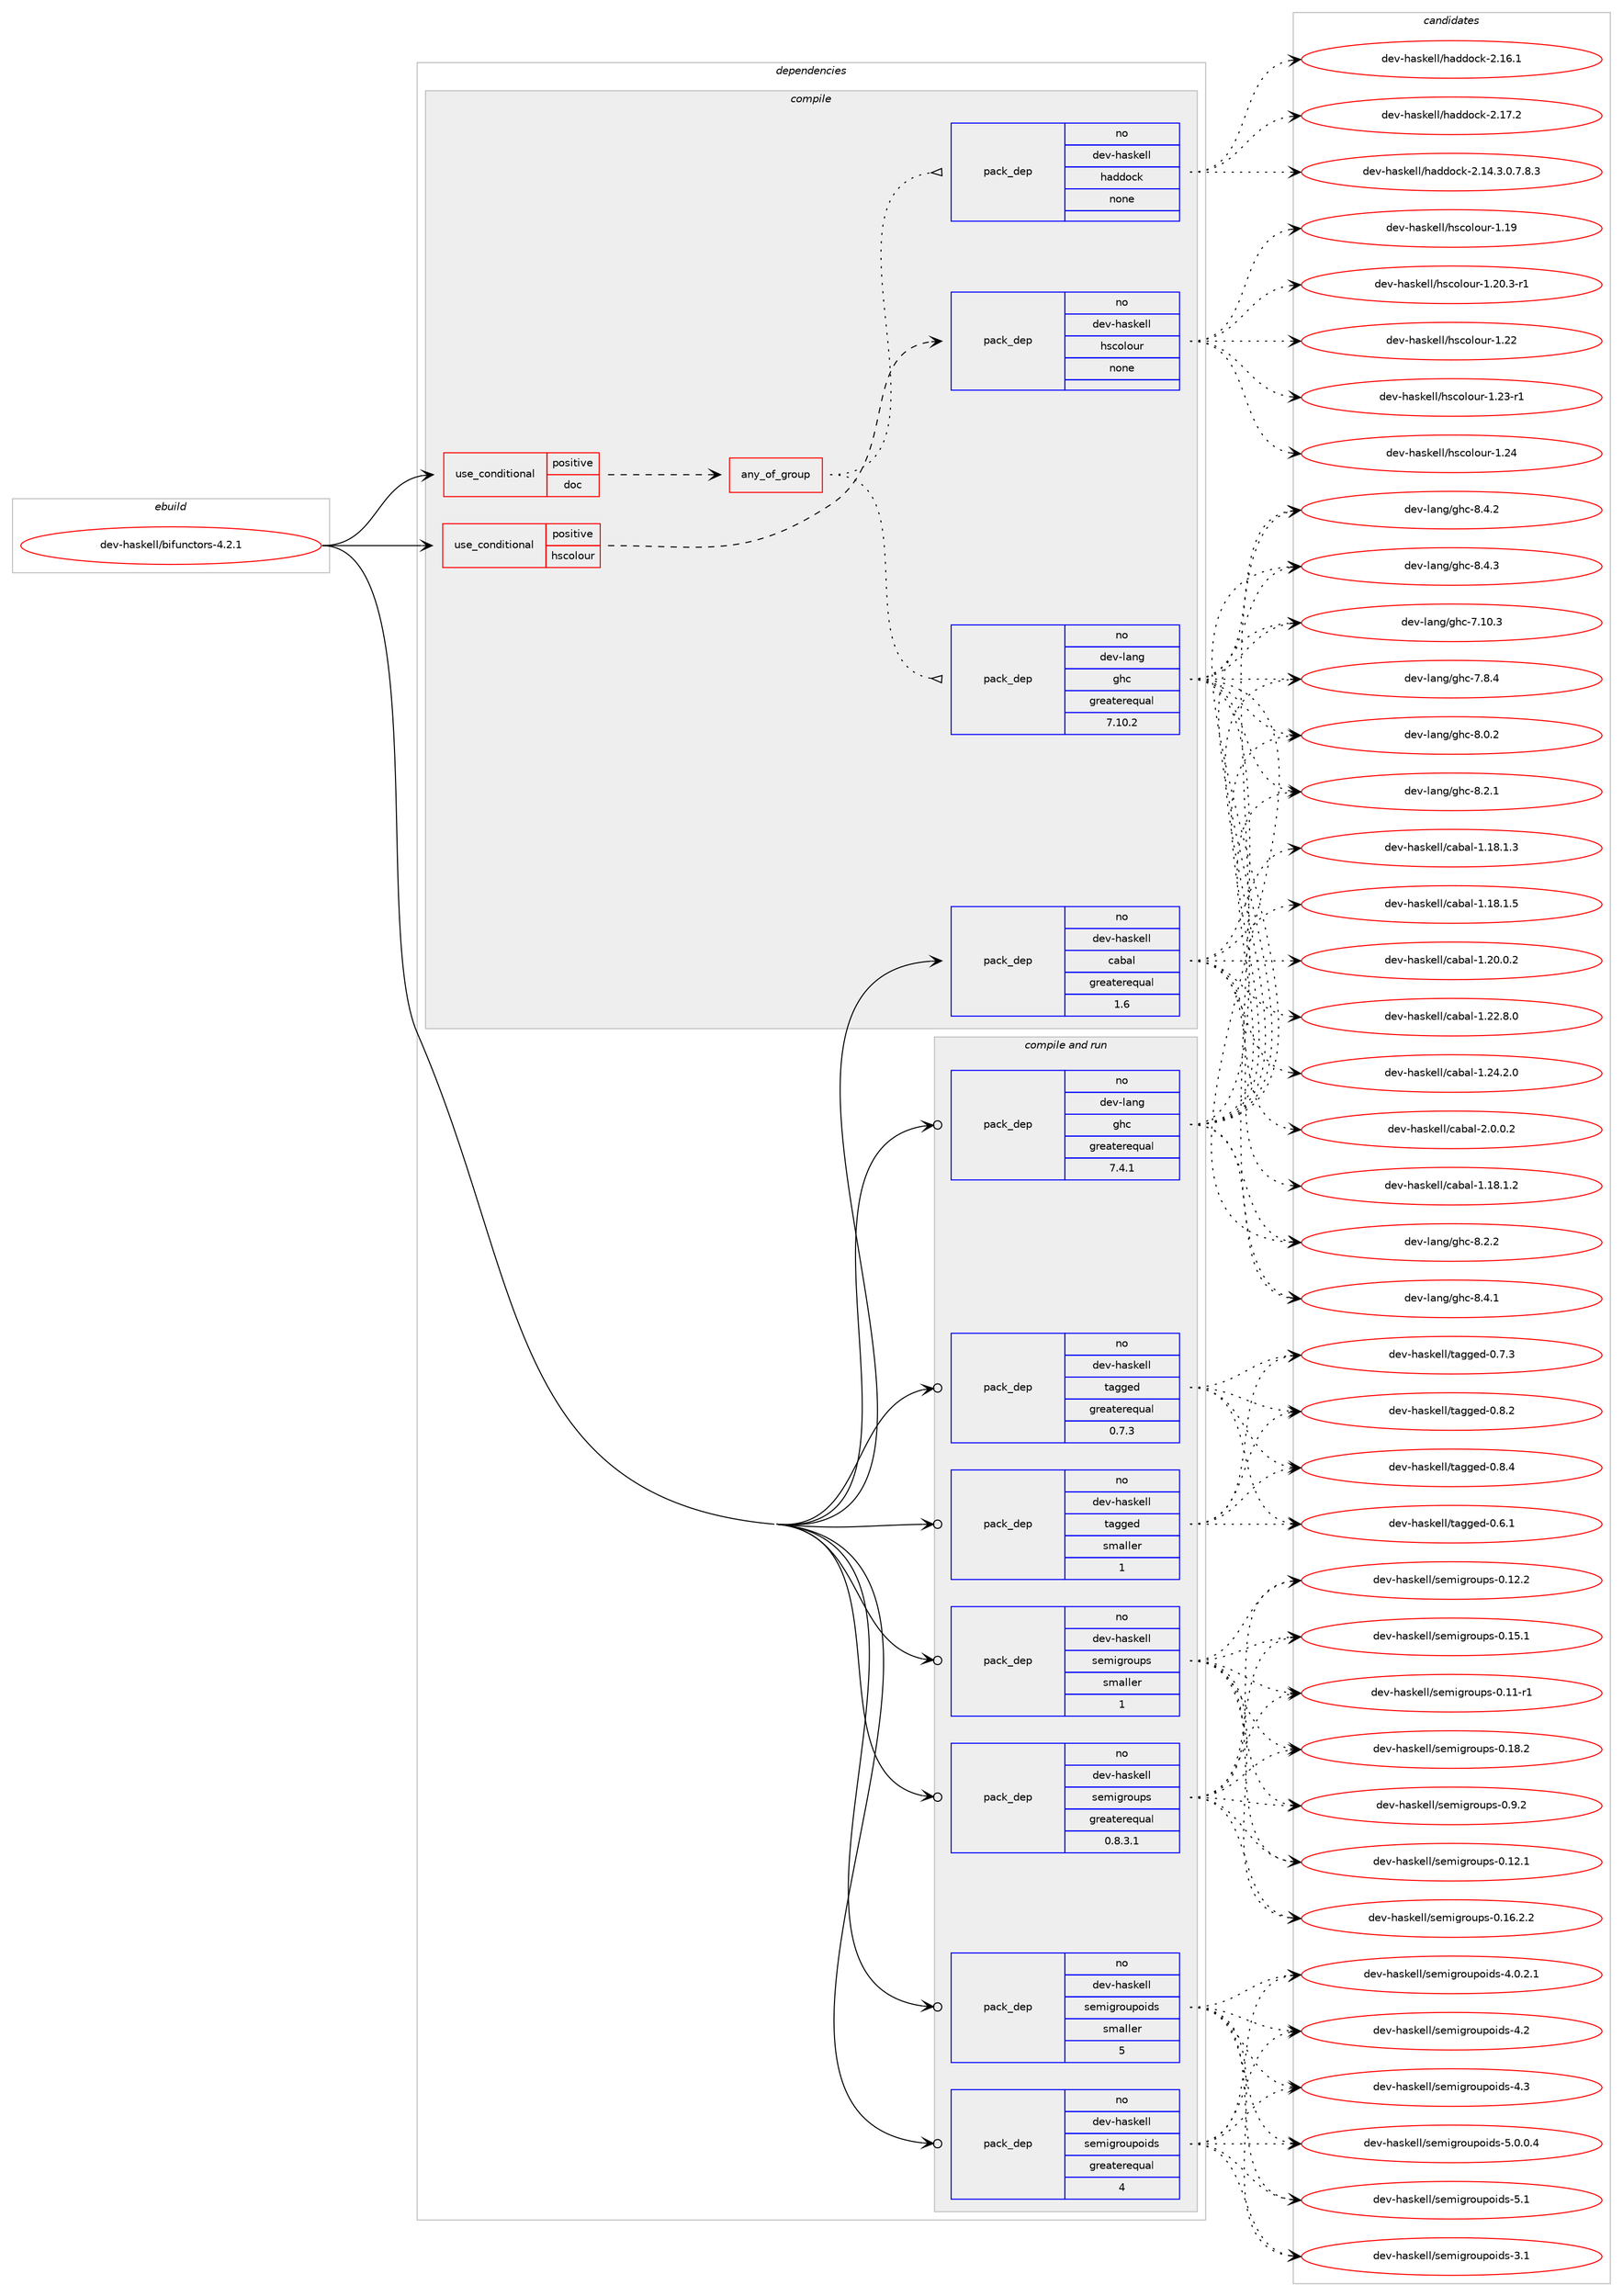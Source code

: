 digraph prolog {

# *************
# Graph options
# *************

newrank=true;
concentrate=true;
compound=true;
graph [rankdir=LR,fontname=Helvetica,fontsize=10,ranksep=1.5];#, ranksep=2.5, nodesep=0.2];
edge  [arrowhead=vee];
node  [fontname=Helvetica,fontsize=10];

# **********
# The ebuild
# **********

subgraph cluster_leftcol {
color=gray;
rank=same;
label=<<i>ebuild</i>>;
id [label="dev-haskell/bifunctors-4.2.1", color=red, width=4, href="../dev-haskell/bifunctors-4.2.1.svg"];
}

# ****************
# The dependencies
# ****************

subgraph cluster_midcol {
color=gray;
label=<<i>dependencies</i>>;
subgraph cluster_compile {
fillcolor="#eeeeee";
style=filled;
label=<<i>compile</i>>;
subgraph cond358702 {
dependency1326955 [label=<<TABLE BORDER="0" CELLBORDER="1" CELLSPACING="0" CELLPADDING="4"><TR><TD ROWSPAN="3" CELLPADDING="10">use_conditional</TD></TR><TR><TD>positive</TD></TR><TR><TD>doc</TD></TR></TABLE>>, shape=none, color=red];
subgraph any20570 {
dependency1326956 [label=<<TABLE BORDER="0" CELLBORDER="1" CELLSPACING="0" CELLPADDING="4"><TR><TD CELLPADDING="10">any_of_group</TD></TR></TABLE>>, shape=none, color=red];subgraph pack947131 {
dependency1326957 [label=<<TABLE BORDER="0" CELLBORDER="1" CELLSPACING="0" CELLPADDING="4" WIDTH="220"><TR><TD ROWSPAN="6" CELLPADDING="30">pack_dep</TD></TR><TR><TD WIDTH="110">no</TD></TR><TR><TD>dev-haskell</TD></TR><TR><TD>haddock</TD></TR><TR><TD>none</TD></TR><TR><TD></TD></TR></TABLE>>, shape=none, color=blue];
}
dependency1326956:e -> dependency1326957:w [weight=20,style="dotted",arrowhead="oinv"];
subgraph pack947132 {
dependency1326958 [label=<<TABLE BORDER="0" CELLBORDER="1" CELLSPACING="0" CELLPADDING="4" WIDTH="220"><TR><TD ROWSPAN="6" CELLPADDING="30">pack_dep</TD></TR><TR><TD WIDTH="110">no</TD></TR><TR><TD>dev-lang</TD></TR><TR><TD>ghc</TD></TR><TR><TD>greaterequal</TD></TR><TR><TD>7.10.2</TD></TR></TABLE>>, shape=none, color=blue];
}
dependency1326956:e -> dependency1326958:w [weight=20,style="dotted",arrowhead="oinv"];
}
dependency1326955:e -> dependency1326956:w [weight=20,style="dashed",arrowhead="vee"];
}
id:e -> dependency1326955:w [weight=20,style="solid",arrowhead="vee"];
subgraph cond358703 {
dependency1326959 [label=<<TABLE BORDER="0" CELLBORDER="1" CELLSPACING="0" CELLPADDING="4"><TR><TD ROWSPAN="3" CELLPADDING="10">use_conditional</TD></TR><TR><TD>positive</TD></TR><TR><TD>hscolour</TD></TR></TABLE>>, shape=none, color=red];
subgraph pack947133 {
dependency1326960 [label=<<TABLE BORDER="0" CELLBORDER="1" CELLSPACING="0" CELLPADDING="4" WIDTH="220"><TR><TD ROWSPAN="6" CELLPADDING="30">pack_dep</TD></TR><TR><TD WIDTH="110">no</TD></TR><TR><TD>dev-haskell</TD></TR><TR><TD>hscolour</TD></TR><TR><TD>none</TD></TR><TR><TD></TD></TR></TABLE>>, shape=none, color=blue];
}
dependency1326959:e -> dependency1326960:w [weight=20,style="dashed",arrowhead="vee"];
}
id:e -> dependency1326959:w [weight=20,style="solid",arrowhead="vee"];
subgraph pack947134 {
dependency1326961 [label=<<TABLE BORDER="0" CELLBORDER="1" CELLSPACING="0" CELLPADDING="4" WIDTH="220"><TR><TD ROWSPAN="6" CELLPADDING="30">pack_dep</TD></TR><TR><TD WIDTH="110">no</TD></TR><TR><TD>dev-haskell</TD></TR><TR><TD>cabal</TD></TR><TR><TD>greaterequal</TD></TR><TR><TD>1.6</TD></TR></TABLE>>, shape=none, color=blue];
}
id:e -> dependency1326961:w [weight=20,style="solid",arrowhead="vee"];
}
subgraph cluster_compileandrun {
fillcolor="#eeeeee";
style=filled;
label=<<i>compile and run</i>>;
subgraph pack947135 {
dependency1326962 [label=<<TABLE BORDER="0" CELLBORDER="1" CELLSPACING="0" CELLPADDING="4" WIDTH="220"><TR><TD ROWSPAN="6" CELLPADDING="30">pack_dep</TD></TR><TR><TD WIDTH="110">no</TD></TR><TR><TD>dev-haskell</TD></TR><TR><TD>semigroupoids</TD></TR><TR><TD>greaterequal</TD></TR><TR><TD>4</TD></TR></TABLE>>, shape=none, color=blue];
}
id:e -> dependency1326962:w [weight=20,style="solid",arrowhead="odotvee"];
subgraph pack947136 {
dependency1326963 [label=<<TABLE BORDER="0" CELLBORDER="1" CELLSPACING="0" CELLPADDING="4" WIDTH="220"><TR><TD ROWSPAN="6" CELLPADDING="30">pack_dep</TD></TR><TR><TD WIDTH="110">no</TD></TR><TR><TD>dev-haskell</TD></TR><TR><TD>semigroupoids</TD></TR><TR><TD>smaller</TD></TR><TR><TD>5</TD></TR></TABLE>>, shape=none, color=blue];
}
id:e -> dependency1326963:w [weight=20,style="solid",arrowhead="odotvee"];
subgraph pack947137 {
dependency1326964 [label=<<TABLE BORDER="0" CELLBORDER="1" CELLSPACING="0" CELLPADDING="4" WIDTH="220"><TR><TD ROWSPAN="6" CELLPADDING="30">pack_dep</TD></TR><TR><TD WIDTH="110">no</TD></TR><TR><TD>dev-haskell</TD></TR><TR><TD>semigroups</TD></TR><TR><TD>greaterequal</TD></TR><TR><TD>0.8.3.1</TD></TR></TABLE>>, shape=none, color=blue];
}
id:e -> dependency1326964:w [weight=20,style="solid",arrowhead="odotvee"];
subgraph pack947138 {
dependency1326965 [label=<<TABLE BORDER="0" CELLBORDER="1" CELLSPACING="0" CELLPADDING="4" WIDTH="220"><TR><TD ROWSPAN="6" CELLPADDING="30">pack_dep</TD></TR><TR><TD WIDTH="110">no</TD></TR><TR><TD>dev-haskell</TD></TR><TR><TD>semigroups</TD></TR><TR><TD>smaller</TD></TR><TR><TD>1</TD></TR></TABLE>>, shape=none, color=blue];
}
id:e -> dependency1326965:w [weight=20,style="solid",arrowhead="odotvee"];
subgraph pack947139 {
dependency1326966 [label=<<TABLE BORDER="0" CELLBORDER="1" CELLSPACING="0" CELLPADDING="4" WIDTH="220"><TR><TD ROWSPAN="6" CELLPADDING="30">pack_dep</TD></TR><TR><TD WIDTH="110">no</TD></TR><TR><TD>dev-haskell</TD></TR><TR><TD>tagged</TD></TR><TR><TD>greaterequal</TD></TR><TR><TD>0.7.3</TD></TR></TABLE>>, shape=none, color=blue];
}
id:e -> dependency1326966:w [weight=20,style="solid",arrowhead="odotvee"];
subgraph pack947140 {
dependency1326967 [label=<<TABLE BORDER="0" CELLBORDER="1" CELLSPACING="0" CELLPADDING="4" WIDTH="220"><TR><TD ROWSPAN="6" CELLPADDING="30">pack_dep</TD></TR><TR><TD WIDTH="110">no</TD></TR><TR><TD>dev-haskell</TD></TR><TR><TD>tagged</TD></TR><TR><TD>smaller</TD></TR><TR><TD>1</TD></TR></TABLE>>, shape=none, color=blue];
}
id:e -> dependency1326967:w [weight=20,style="solid",arrowhead="odotvee"];
subgraph pack947141 {
dependency1326968 [label=<<TABLE BORDER="0" CELLBORDER="1" CELLSPACING="0" CELLPADDING="4" WIDTH="220"><TR><TD ROWSPAN="6" CELLPADDING="30">pack_dep</TD></TR><TR><TD WIDTH="110">no</TD></TR><TR><TD>dev-lang</TD></TR><TR><TD>ghc</TD></TR><TR><TD>greaterequal</TD></TR><TR><TD>7.4.1</TD></TR></TABLE>>, shape=none, color=blue];
}
id:e -> dependency1326968:w [weight=20,style="solid",arrowhead="odotvee"];
}
subgraph cluster_run {
fillcolor="#eeeeee";
style=filled;
label=<<i>run</i>>;
}
}

# **************
# The candidates
# **************

subgraph cluster_choices {
rank=same;
color=gray;
label=<<i>candidates</i>>;

subgraph choice947131 {
color=black;
nodesep=1;
choice1001011184510497115107101108108471049710010011199107455046495246514648465546564651 [label="dev-haskell/haddock-2.14.3.0.7.8.3", color=red, width=4,href="../dev-haskell/haddock-2.14.3.0.7.8.3.svg"];
choice100101118451049711510710110810847104971001001119910745504649544649 [label="dev-haskell/haddock-2.16.1", color=red, width=4,href="../dev-haskell/haddock-2.16.1.svg"];
choice100101118451049711510710110810847104971001001119910745504649554650 [label="dev-haskell/haddock-2.17.2", color=red, width=4,href="../dev-haskell/haddock-2.17.2.svg"];
dependency1326957:e -> choice1001011184510497115107101108108471049710010011199107455046495246514648465546564651:w [style=dotted,weight="100"];
dependency1326957:e -> choice100101118451049711510710110810847104971001001119910745504649544649:w [style=dotted,weight="100"];
dependency1326957:e -> choice100101118451049711510710110810847104971001001119910745504649554650:w [style=dotted,weight="100"];
}
subgraph choice947132 {
color=black;
nodesep=1;
choice1001011184510897110103471031049945554649484651 [label="dev-lang/ghc-7.10.3", color=red, width=4,href="../dev-lang/ghc-7.10.3.svg"];
choice10010111845108971101034710310499455546564652 [label="dev-lang/ghc-7.8.4", color=red, width=4,href="../dev-lang/ghc-7.8.4.svg"];
choice10010111845108971101034710310499455646484650 [label="dev-lang/ghc-8.0.2", color=red, width=4,href="../dev-lang/ghc-8.0.2.svg"];
choice10010111845108971101034710310499455646504649 [label="dev-lang/ghc-8.2.1", color=red, width=4,href="../dev-lang/ghc-8.2.1.svg"];
choice10010111845108971101034710310499455646504650 [label="dev-lang/ghc-8.2.2", color=red, width=4,href="../dev-lang/ghc-8.2.2.svg"];
choice10010111845108971101034710310499455646524649 [label="dev-lang/ghc-8.4.1", color=red, width=4,href="../dev-lang/ghc-8.4.1.svg"];
choice10010111845108971101034710310499455646524650 [label="dev-lang/ghc-8.4.2", color=red, width=4,href="../dev-lang/ghc-8.4.2.svg"];
choice10010111845108971101034710310499455646524651 [label="dev-lang/ghc-8.4.3", color=red, width=4,href="../dev-lang/ghc-8.4.3.svg"];
dependency1326958:e -> choice1001011184510897110103471031049945554649484651:w [style=dotted,weight="100"];
dependency1326958:e -> choice10010111845108971101034710310499455546564652:w [style=dotted,weight="100"];
dependency1326958:e -> choice10010111845108971101034710310499455646484650:w [style=dotted,weight="100"];
dependency1326958:e -> choice10010111845108971101034710310499455646504649:w [style=dotted,weight="100"];
dependency1326958:e -> choice10010111845108971101034710310499455646504650:w [style=dotted,weight="100"];
dependency1326958:e -> choice10010111845108971101034710310499455646524649:w [style=dotted,weight="100"];
dependency1326958:e -> choice10010111845108971101034710310499455646524650:w [style=dotted,weight="100"];
dependency1326958:e -> choice10010111845108971101034710310499455646524651:w [style=dotted,weight="100"];
}
subgraph choice947133 {
color=black;
nodesep=1;
choice100101118451049711510710110810847104115991111081111171144549464957 [label="dev-haskell/hscolour-1.19", color=red, width=4,href="../dev-haskell/hscolour-1.19.svg"];
choice10010111845104971151071011081084710411599111108111117114454946504846514511449 [label="dev-haskell/hscolour-1.20.3-r1", color=red, width=4,href="../dev-haskell/hscolour-1.20.3-r1.svg"];
choice100101118451049711510710110810847104115991111081111171144549465050 [label="dev-haskell/hscolour-1.22", color=red, width=4,href="../dev-haskell/hscolour-1.22.svg"];
choice1001011184510497115107101108108471041159911110811111711445494650514511449 [label="dev-haskell/hscolour-1.23-r1", color=red, width=4,href="../dev-haskell/hscolour-1.23-r1.svg"];
choice100101118451049711510710110810847104115991111081111171144549465052 [label="dev-haskell/hscolour-1.24", color=red, width=4,href="../dev-haskell/hscolour-1.24.svg"];
dependency1326960:e -> choice100101118451049711510710110810847104115991111081111171144549464957:w [style=dotted,weight="100"];
dependency1326960:e -> choice10010111845104971151071011081084710411599111108111117114454946504846514511449:w [style=dotted,weight="100"];
dependency1326960:e -> choice100101118451049711510710110810847104115991111081111171144549465050:w [style=dotted,weight="100"];
dependency1326960:e -> choice1001011184510497115107101108108471041159911110811111711445494650514511449:w [style=dotted,weight="100"];
dependency1326960:e -> choice100101118451049711510710110810847104115991111081111171144549465052:w [style=dotted,weight="100"];
}
subgraph choice947134 {
color=black;
nodesep=1;
choice10010111845104971151071011081084799979897108454946495646494650 [label="dev-haskell/cabal-1.18.1.2", color=red, width=4,href="../dev-haskell/cabal-1.18.1.2.svg"];
choice10010111845104971151071011081084799979897108454946495646494651 [label="dev-haskell/cabal-1.18.1.3", color=red, width=4,href="../dev-haskell/cabal-1.18.1.3.svg"];
choice10010111845104971151071011081084799979897108454946495646494653 [label="dev-haskell/cabal-1.18.1.5", color=red, width=4,href="../dev-haskell/cabal-1.18.1.5.svg"];
choice10010111845104971151071011081084799979897108454946504846484650 [label="dev-haskell/cabal-1.20.0.2", color=red, width=4,href="../dev-haskell/cabal-1.20.0.2.svg"];
choice10010111845104971151071011081084799979897108454946505046564648 [label="dev-haskell/cabal-1.22.8.0", color=red, width=4,href="../dev-haskell/cabal-1.22.8.0.svg"];
choice10010111845104971151071011081084799979897108454946505246504648 [label="dev-haskell/cabal-1.24.2.0", color=red, width=4,href="../dev-haskell/cabal-1.24.2.0.svg"];
choice100101118451049711510710110810847999798971084550464846484650 [label="dev-haskell/cabal-2.0.0.2", color=red, width=4,href="../dev-haskell/cabal-2.0.0.2.svg"];
dependency1326961:e -> choice10010111845104971151071011081084799979897108454946495646494650:w [style=dotted,weight="100"];
dependency1326961:e -> choice10010111845104971151071011081084799979897108454946495646494651:w [style=dotted,weight="100"];
dependency1326961:e -> choice10010111845104971151071011081084799979897108454946495646494653:w [style=dotted,weight="100"];
dependency1326961:e -> choice10010111845104971151071011081084799979897108454946504846484650:w [style=dotted,weight="100"];
dependency1326961:e -> choice10010111845104971151071011081084799979897108454946505046564648:w [style=dotted,weight="100"];
dependency1326961:e -> choice10010111845104971151071011081084799979897108454946505246504648:w [style=dotted,weight="100"];
dependency1326961:e -> choice100101118451049711510710110810847999798971084550464846484650:w [style=dotted,weight="100"];
}
subgraph choice947135 {
color=black;
nodesep=1;
choice10010111845104971151071011081084711510110910510311411111711211110510011545514649 [label="dev-haskell/semigroupoids-3.1", color=red, width=4,href="../dev-haskell/semigroupoids-3.1.svg"];
choice1001011184510497115107101108108471151011091051031141111171121111051001154552464846504649 [label="dev-haskell/semigroupoids-4.0.2.1", color=red, width=4,href="../dev-haskell/semigroupoids-4.0.2.1.svg"];
choice10010111845104971151071011081084711510110910510311411111711211110510011545524650 [label="dev-haskell/semigroupoids-4.2", color=red, width=4,href="../dev-haskell/semigroupoids-4.2.svg"];
choice10010111845104971151071011081084711510110910510311411111711211110510011545524651 [label="dev-haskell/semigroupoids-4.3", color=red, width=4,href="../dev-haskell/semigroupoids-4.3.svg"];
choice1001011184510497115107101108108471151011091051031141111171121111051001154553464846484652 [label="dev-haskell/semigroupoids-5.0.0.4", color=red, width=4,href="../dev-haskell/semigroupoids-5.0.0.4.svg"];
choice10010111845104971151071011081084711510110910510311411111711211110510011545534649 [label="dev-haskell/semigroupoids-5.1", color=red, width=4,href="../dev-haskell/semigroupoids-5.1.svg"];
dependency1326962:e -> choice10010111845104971151071011081084711510110910510311411111711211110510011545514649:w [style=dotted,weight="100"];
dependency1326962:e -> choice1001011184510497115107101108108471151011091051031141111171121111051001154552464846504649:w [style=dotted,weight="100"];
dependency1326962:e -> choice10010111845104971151071011081084711510110910510311411111711211110510011545524650:w [style=dotted,weight="100"];
dependency1326962:e -> choice10010111845104971151071011081084711510110910510311411111711211110510011545524651:w [style=dotted,weight="100"];
dependency1326962:e -> choice1001011184510497115107101108108471151011091051031141111171121111051001154553464846484652:w [style=dotted,weight="100"];
dependency1326962:e -> choice10010111845104971151071011081084711510110910510311411111711211110510011545534649:w [style=dotted,weight="100"];
}
subgraph choice947136 {
color=black;
nodesep=1;
choice10010111845104971151071011081084711510110910510311411111711211110510011545514649 [label="dev-haskell/semigroupoids-3.1", color=red, width=4,href="../dev-haskell/semigroupoids-3.1.svg"];
choice1001011184510497115107101108108471151011091051031141111171121111051001154552464846504649 [label="dev-haskell/semigroupoids-4.0.2.1", color=red, width=4,href="../dev-haskell/semigroupoids-4.0.2.1.svg"];
choice10010111845104971151071011081084711510110910510311411111711211110510011545524650 [label="dev-haskell/semigroupoids-4.2", color=red, width=4,href="../dev-haskell/semigroupoids-4.2.svg"];
choice10010111845104971151071011081084711510110910510311411111711211110510011545524651 [label="dev-haskell/semigroupoids-4.3", color=red, width=4,href="../dev-haskell/semigroupoids-4.3.svg"];
choice1001011184510497115107101108108471151011091051031141111171121111051001154553464846484652 [label="dev-haskell/semigroupoids-5.0.0.4", color=red, width=4,href="../dev-haskell/semigroupoids-5.0.0.4.svg"];
choice10010111845104971151071011081084711510110910510311411111711211110510011545534649 [label="dev-haskell/semigroupoids-5.1", color=red, width=4,href="../dev-haskell/semigroupoids-5.1.svg"];
dependency1326963:e -> choice10010111845104971151071011081084711510110910510311411111711211110510011545514649:w [style=dotted,weight="100"];
dependency1326963:e -> choice1001011184510497115107101108108471151011091051031141111171121111051001154552464846504649:w [style=dotted,weight="100"];
dependency1326963:e -> choice10010111845104971151071011081084711510110910510311411111711211110510011545524650:w [style=dotted,weight="100"];
dependency1326963:e -> choice10010111845104971151071011081084711510110910510311411111711211110510011545524651:w [style=dotted,weight="100"];
dependency1326963:e -> choice1001011184510497115107101108108471151011091051031141111171121111051001154553464846484652:w [style=dotted,weight="100"];
dependency1326963:e -> choice10010111845104971151071011081084711510110910510311411111711211110510011545534649:w [style=dotted,weight="100"];
}
subgraph choice947137 {
color=black;
nodesep=1;
choice10010111845104971151071011081084711510110910510311411111711211545484649494511449 [label="dev-haskell/semigroups-0.11-r1", color=red, width=4,href="../dev-haskell/semigroups-0.11-r1.svg"];
choice10010111845104971151071011081084711510110910510311411111711211545484649504649 [label="dev-haskell/semigroups-0.12.1", color=red, width=4,href="../dev-haskell/semigroups-0.12.1.svg"];
choice10010111845104971151071011081084711510110910510311411111711211545484649504650 [label="dev-haskell/semigroups-0.12.2", color=red, width=4,href="../dev-haskell/semigroups-0.12.2.svg"];
choice10010111845104971151071011081084711510110910510311411111711211545484649534649 [label="dev-haskell/semigroups-0.15.1", color=red, width=4,href="../dev-haskell/semigroups-0.15.1.svg"];
choice100101118451049711510710110810847115101109105103114111117112115454846495446504650 [label="dev-haskell/semigroups-0.16.2.2", color=red, width=4,href="../dev-haskell/semigroups-0.16.2.2.svg"];
choice10010111845104971151071011081084711510110910510311411111711211545484649564650 [label="dev-haskell/semigroups-0.18.2", color=red, width=4,href="../dev-haskell/semigroups-0.18.2.svg"];
choice100101118451049711510710110810847115101109105103114111117112115454846574650 [label="dev-haskell/semigroups-0.9.2", color=red, width=4,href="../dev-haskell/semigroups-0.9.2.svg"];
dependency1326964:e -> choice10010111845104971151071011081084711510110910510311411111711211545484649494511449:w [style=dotted,weight="100"];
dependency1326964:e -> choice10010111845104971151071011081084711510110910510311411111711211545484649504649:w [style=dotted,weight="100"];
dependency1326964:e -> choice10010111845104971151071011081084711510110910510311411111711211545484649504650:w [style=dotted,weight="100"];
dependency1326964:e -> choice10010111845104971151071011081084711510110910510311411111711211545484649534649:w [style=dotted,weight="100"];
dependency1326964:e -> choice100101118451049711510710110810847115101109105103114111117112115454846495446504650:w [style=dotted,weight="100"];
dependency1326964:e -> choice10010111845104971151071011081084711510110910510311411111711211545484649564650:w [style=dotted,weight="100"];
dependency1326964:e -> choice100101118451049711510710110810847115101109105103114111117112115454846574650:w [style=dotted,weight="100"];
}
subgraph choice947138 {
color=black;
nodesep=1;
choice10010111845104971151071011081084711510110910510311411111711211545484649494511449 [label="dev-haskell/semigroups-0.11-r1", color=red, width=4,href="../dev-haskell/semigroups-0.11-r1.svg"];
choice10010111845104971151071011081084711510110910510311411111711211545484649504649 [label="dev-haskell/semigroups-0.12.1", color=red, width=4,href="../dev-haskell/semigroups-0.12.1.svg"];
choice10010111845104971151071011081084711510110910510311411111711211545484649504650 [label="dev-haskell/semigroups-0.12.2", color=red, width=4,href="../dev-haskell/semigroups-0.12.2.svg"];
choice10010111845104971151071011081084711510110910510311411111711211545484649534649 [label="dev-haskell/semigroups-0.15.1", color=red, width=4,href="../dev-haskell/semigroups-0.15.1.svg"];
choice100101118451049711510710110810847115101109105103114111117112115454846495446504650 [label="dev-haskell/semigroups-0.16.2.2", color=red, width=4,href="../dev-haskell/semigroups-0.16.2.2.svg"];
choice10010111845104971151071011081084711510110910510311411111711211545484649564650 [label="dev-haskell/semigroups-0.18.2", color=red, width=4,href="../dev-haskell/semigroups-0.18.2.svg"];
choice100101118451049711510710110810847115101109105103114111117112115454846574650 [label="dev-haskell/semigroups-0.9.2", color=red, width=4,href="../dev-haskell/semigroups-0.9.2.svg"];
dependency1326965:e -> choice10010111845104971151071011081084711510110910510311411111711211545484649494511449:w [style=dotted,weight="100"];
dependency1326965:e -> choice10010111845104971151071011081084711510110910510311411111711211545484649504649:w [style=dotted,weight="100"];
dependency1326965:e -> choice10010111845104971151071011081084711510110910510311411111711211545484649504650:w [style=dotted,weight="100"];
dependency1326965:e -> choice10010111845104971151071011081084711510110910510311411111711211545484649534649:w [style=dotted,weight="100"];
dependency1326965:e -> choice100101118451049711510710110810847115101109105103114111117112115454846495446504650:w [style=dotted,weight="100"];
dependency1326965:e -> choice10010111845104971151071011081084711510110910510311411111711211545484649564650:w [style=dotted,weight="100"];
dependency1326965:e -> choice100101118451049711510710110810847115101109105103114111117112115454846574650:w [style=dotted,weight="100"];
}
subgraph choice947139 {
color=black;
nodesep=1;
choice10010111845104971151071011081084711697103103101100454846544649 [label="dev-haskell/tagged-0.6.1", color=red, width=4,href="../dev-haskell/tagged-0.6.1.svg"];
choice10010111845104971151071011081084711697103103101100454846554651 [label="dev-haskell/tagged-0.7.3", color=red, width=4,href="../dev-haskell/tagged-0.7.3.svg"];
choice10010111845104971151071011081084711697103103101100454846564650 [label="dev-haskell/tagged-0.8.2", color=red, width=4,href="../dev-haskell/tagged-0.8.2.svg"];
choice10010111845104971151071011081084711697103103101100454846564652 [label="dev-haskell/tagged-0.8.4", color=red, width=4,href="../dev-haskell/tagged-0.8.4.svg"];
dependency1326966:e -> choice10010111845104971151071011081084711697103103101100454846544649:w [style=dotted,weight="100"];
dependency1326966:e -> choice10010111845104971151071011081084711697103103101100454846554651:w [style=dotted,weight="100"];
dependency1326966:e -> choice10010111845104971151071011081084711697103103101100454846564650:w [style=dotted,weight="100"];
dependency1326966:e -> choice10010111845104971151071011081084711697103103101100454846564652:w [style=dotted,weight="100"];
}
subgraph choice947140 {
color=black;
nodesep=1;
choice10010111845104971151071011081084711697103103101100454846544649 [label="dev-haskell/tagged-0.6.1", color=red, width=4,href="../dev-haskell/tagged-0.6.1.svg"];
choice10010111845104971151071011081084711697103103101100454846554651 [label="dev-haskell/tagged-0.7.3", color=red, width=4,href="../dev-haskell/tagged-0.7.3.svg"];
choice10010111845104971151071011081084711697103103101100454846564650 [label="dev-haskell/tagged-0.8.2", color=red, width=4,href="../dev-haskell/tagged-0.8.2.svg"];
choice10010111845104971151071011081084711697103103101100454846564652 [label="dev-haskell/tagged-0.8.4", color=red, width=4,href="../dev-haskell/tagged-0.8.4.svg"];
dependency1326967:e -> choice10010111845104971151071011081084711697103103101100454846544649:w [style=dotted,weight="100"];
dependency1326967:e -> choice10010111845104971151071011081084711697103103101100454846554651:w [style=dotted,weight="100"];
dependency1326967:e -> choice10010111845104971151071011081084711697103103101100454846564650:w [style=dotted,weight="100"];
dependency1326967:e -> choice10010111845104971151071011081084711697103103101100454846564652:w [style=dotted,weight="100"];
}
subgraph choice947141 {
color=black;
nodesep=1;
choice1001011184510897110103471031049945554649484651 [label="dev-lang/ghc-7.10.3", color=red, width=4,href="../dev-lang/ghc-7.10.3.svg"];
choice10010111845108971101034710310499455546564652 [label="dev-lang/ghc-7.8.4", color=red, width=4,href="../dev-lang/ghc-7.8.4.svg"];
choice10010111845108971101034710310499455646484650 [label="dev-lang/ghc-8.0.2", color=red, width=4,href="../dev-lang/ghc-8.0.2.svg"];
choice10010111845108971101034710310499455646504649 [label="dev-lang/ghc-8.2.1", color=red, width=4,href="../dev-lang/ghc-8.2.1.svg"];
choice10010111845108971101034710310499455646504650 [label="dev-lang/ghc-8.2.2", color=red, width=4,href="../dev-lang/ghc-8.2.2.svg"];
choice10010111845108971101034710310499455646524649 [label="dev-lang/ghc-8.4.1", color=red, width=4,href="../dev-lang/ghc-8.4.1.svg"];
choice10010111845108971101034710310499455646524650 [label="dev-lang/ghc-8.4.2", color=red, width=4,href="../dev-lang/ghc-8.4.2.svg"];
choice10010111845108971101034710310499455646524651 [label="dev-lang/ghc-8.4.3", color=red, width=4,href="../dev-lang/ghc-8.4.3.svg"];
dependency1326968:e -> choice1001011184510897110103471031049945554649484651:w [style=dotted,weight="100"];
dependency1326968:e -> choice10010111845108971101034710310499455546564652:w [style=dotted,weight="100"];
dependency1326968:e -> choice10010111845108971101034710310499455646484650:w [style=dotted,weight="100"];
dependency1326968:e -> choice10010111845108971101034710310499455646504649:w [style=dotted,weight="100"];
dependency1326968:e -> choice10010111845108971101034710310499455646504650:w [style=dotted,weight="100"];
dependency1326968:e -> choice10010111845108971101034710310499455646524649:w [style=dotted,weight="100"];
dependency1326968:e -> choice10010111845108971101034710310499455646524650:w [style=dotted,weight="100"];
dependency1326968:e -> choice10010111845108971101034710310499455646524651:w [style=dotted,weight="100"];
}
}

}
